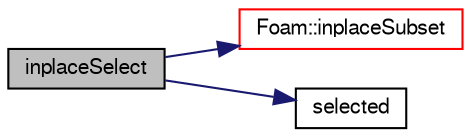 digraph "inplaceSelect"
{
  bgcolor="transparent";
  edge [fontname="FreeSans",fontsize="10",labelfontname="FreeSans",labelfontsize="10"];
  node [fontname="FreeSans",fontsize="10",shape=record];
  rankdir="LR";
  Node154 [label="inplaceSelect",height=0.2,width=0.4,color="black", fillcolor="grey75", style="filled", fontcolor="black"];
  Node154 -> Node155 [color="midnightblue",fontsize="10",style="solid",fontname="FreeSans"];
  Node155 [label="Foam::inplaceSubset",height=0.2,width=0.4,color="red",URL="$a21124.html#a42646732972db3a8e8af557f0d311f8c",tooltip="Inplace extract elements of List when select is a certain value. "];
  Node154 -> Node201 [color="midnightblue",fontsize="10",style="solid",fontname="FreeSans"];
  Node201 [label="selected",height=0.2,width=0.4,color="black",URL="$a28166.html#a1e73608081842789b8cef822f29ac4f6",tooltip="Return true if the given value is within the ranges. "];
}
